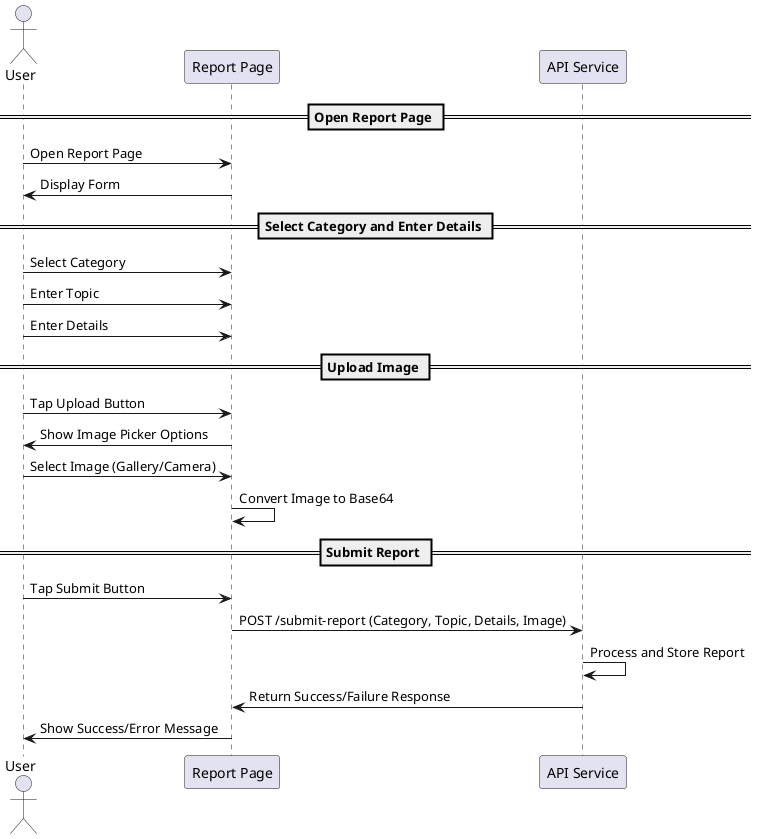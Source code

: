 @startuml report

actor User
participant "Report Page" as UI
participant "API Service" as API

== Open Report Page ==
User -> UI: Open Report Page
UI -> User: Display Form

== Select Category and Enter Details ==
User -> UI: Select Category
User -> UI: Enter Topic
User -> UI: Enter Details

== Upload Image ==
User -> UI: Tap Upload Button
UI -> User: Show Image Picker Options
User -> UI: Select Image (Gallery/Camera)
UI -> UI: Convert Image to Base64

== Submit Report ==
User -> UI: Tap Submit Button
UI -> API: POST /submit-report (Category, Topic, Details, Image)
API -> API: Process and Store Report
API -> UI: Return Success/Failure Response
UI -> User: Show Success/Error Message

@enduml